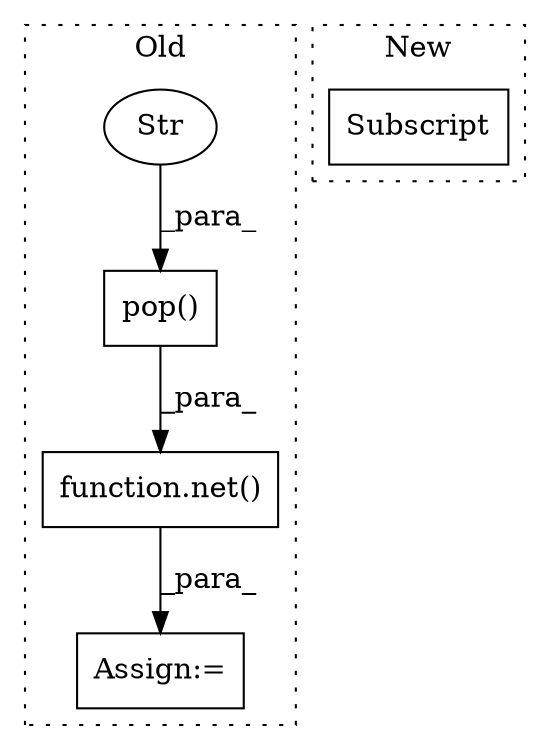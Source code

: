 digraph G {
subgraph cluster0 {
1 [label="function.net()" a="75" s="2076,2092" l="4,1" shape="box"];
3 [label="Assign:=" a="68" s="2073" l="3" shape="box"];
4 [label="pop()" a="75" s="2004,2027" l="17,1" shape="box"];
5 [label="Str" a="66" s="2021" l="6" shape="ellipse"];
label = "Old";
style="dotted";
}
subgraph cluster1 {
2 [label="Subscript" a="63" s="2007,0" l="7,0" shape="box"];
label = "New";
style="dotted";
}
1 -> 3 [label="_para_"];
4 -> 1 [label="_para_"];
5 -> 4 [label="_para_"];
}